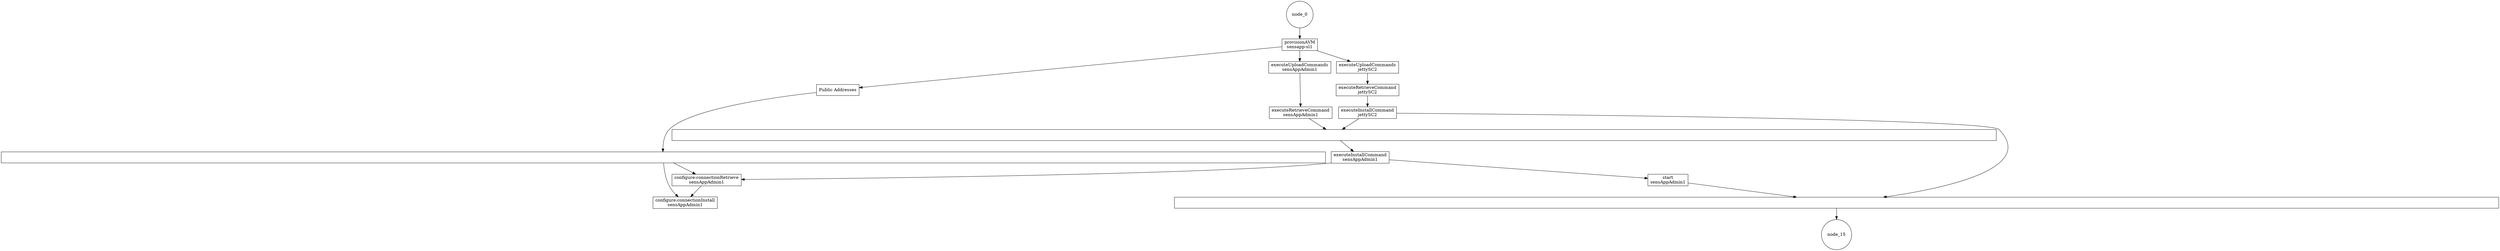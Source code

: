 digraph ConcurrentDeployment {
	node_0 [shape=circle];
	node_1 [shape=rect rx=10 label="provisionAVM\nsensapp-sl1" style="fill: #58D658;"];
	node_2 [shape=rect, label="Public Addresses" style="fill: #58D658;"];
	node_3 [shape=rect rx=10 label="executeUploadCommands\njettySC2" style="fill: #58D658;"];
	node_4 [shape=rect rx=10 label="executeRetrieveCommand\njettySC2" style="fill: #58D658;"];
	node_5 [shape=rect rx=10 label="executeInstallCommand\njettySC2" style="fill: #58D658;"];
	node_6 [shape=rect rx=10 label="executeUploadCommands\nsensAppAdmin1" style="fill: #58D658;"];
	node_7 [shape=rect rx=10 label="executeRetrieveCommand\nsensAppAdmin1" style="fill: #58D658;"];
	node_8 [shape=rect width=60 label="" style="fill: black"];
	node_9 [shape=rect rx=10 label="executeInstallCommand\nsensAppAdmin1" style="fill: #58D658;"];
	node_10 [shape=rect rx=10 label="configure:connectionRetrieve\nsensAppAdmin1" style="fill: #58D658;"];
	node_11 [shape=rect rx=10 label="configure:connectionInstall\nsensAppAdmin1" style="fill: #58D658;"];
	node_12 [shape=rect width=60 label="" style="fill: black"];
	node_13 [shape=rect rx=10 label="start\nsensAppAdmin1" style="fill: #58D658;"];
	node_14 [shape=rect width=60 label="" style="fill: black"];
	node_15 [shape=circle];
	node_0 -> node_1 [style="stroke: #58D658;" lineInterpolate=basis];
	node_1 -> node_2 [style="stroke: #58D658; stroke-dasharray: 5,5;" lineInterpolate=basis];
	node_1 -> node_3 [style="stroke: #58D658;" lineInterpolate=basis];
	node_3 -> node_4 [style="stroke: #58D658;" lineInterpolate=basis];
	node_4 -> node_5 [style="stroke: #58D658;" lineInterpolate=basis];
	node_1 -> node_6 [style="stroke: #58D658;" lineInterpolate=basis];
	node_6 -> node_7 [style="stroke: #58D658;" lineInterpolate=basis];
	node_7 -> node_8 [style="stroke: #58D658;" lineInterpolate=basis];
	node_5 -> node_8 [style="stroke: #58D658;" lineInterpolate=basis];
	node_8 -> node_9 [style="stroke: #58D658;" lineInterpolate=basis];
	node_9 -> node_10 [style="stroke: #58D658;" lineInterpolate=basis];
	node_12 -> node_10 [style="stroke: #58D658; stroke-dasharray: 5,5;" lineInterpolate=basis];
	node_10 -> node_11 [style="stroke: #58D658;" lineInterpolate=basis];
	node_12 -> node_11 [style="stroke: #58D658; stroke-dasharray: 5,5;" lineInterpolate=basis];
	node_2 -> node_12 [style="stroke: #58D658; stroke-dasharray: 5,5;" lineInterpolate=basis];
	node_9 -> node_13 [style="stroke: #58D658;" lineInterpolate=basis];
	node_5 -> node_14 [style="stroke: #58D658;" lineInterpolate=basis];
	node_13 -> node_14 [style="stroke: orange;" lineInterpolate=basis];
	node_14 -> node_15 [ lineInterpolate=basis];
}